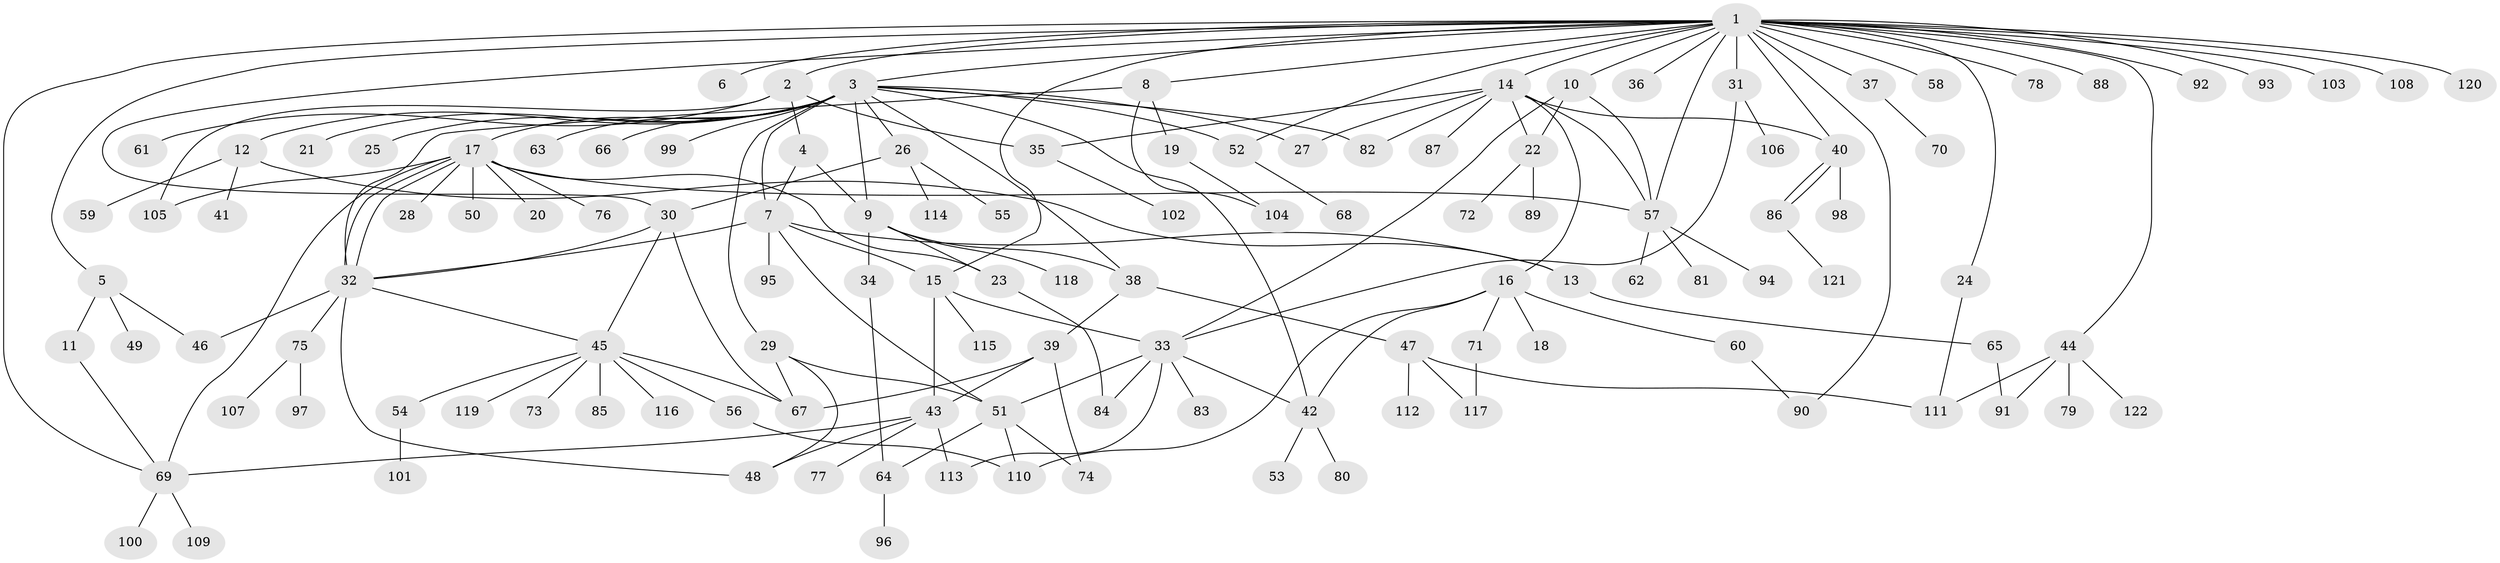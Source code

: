 // Generated by graph-tools (version 1.1) at 2025/48/03/09/25 04:48:14]
// undirected, 122 vertices, 172 edges
graph export_dot {
graph [start="1"]
  node [color=gray90,style=filled];
  1;
  2;
  3;
  4;
  5;
  6;
  7;
  8;
  9;
  10;
  11;
  12;
  13;
  14;
  15;
  16;
  17;
  18;
  19;
  20;
  21;
  22;
  23;
  24;
  25;
  26;
  27;
  28;
  29;
  30;
  31;
  32;
  33;
  34;
  35;
  36;
  37;
  38;
  39;
  40;
  41;
  42;
  43;
  44;
  45;
  46;
  47;
  48;
  49;
  50;
  51;
  52;
  53;
  54;
  55;
  56;
  57;
  58;
  59;
  60;
  61;
  62;
  63;
  64;
  65;
  66;
  67;
  68;
  69;
  70;
  71;
  72;
  73;
  74;
  75;
  76;
  77;
  78;
  79;
  80;
  81;
  82;
  83;
  84;
  85;
  86;
  87;
  88;
  89;
  90;
  91;
  92;
  93;
  94;
  95;
  96;
  97;
  98;
  99;
  100;
  101;
  102;
  103;
  104;
  105;
  106;
  107;
  108;
  109;
  110;
  111;
  112;
  113;
  114;
  115;
  116;
  117;
  118;
  119;
  120;
  121;
  122;
  1 -- 2;
  1 -- 3;
  1 -- 5;
  1 -- 6;
  1 -- 8;
  1 -- 10;
  1 -- 14;
  1 -- 15;
  1 -- 24;
  1 -- 30;
  1 -- 31;
  1 -- 36;
  1 -- 37;
  1 -- 40;
  1 -- 44;
  1 -- 52;
  1 -- 57;
  1 -- 58;
  1 -- 69;
  1 -- 78;
  1 -- 88;
  1 -- 90;
  1 -- 92;
  1 -- 93;
  1 -- 103;
  1 -- 108;
  1 -- 120;
  2 -- 4;
  2 -- 35;
  2 -- 61;
  2 -- 105;
  3 -- 7;
  3 -- 9;
  3 -- 12;
  3 -- 17;
  3 -- 21;
  3 -- 25;
  3 -- 26;
  3 -- 27;
  3 -- 29;
  3 -- 38;
  3 -- 42;
  3 -- 52;
  3 -- 63;
  3 -- 66;
  3 -- 82;
  3 -- 99;
  4 -- 7;
  4 -- 9;
  5 -- 11;
  5 -- 46;
  5 -- 49;
  7 -- 13;
  7 -- 15;
  7 -- 32;
  7 -- 51;
  7 -- 95;
  8 -- 19;
  8 -- 32;
  8 -- 104;
  9 -- 23;
  9 -- 34;
  9 -- 38;
  9 -- 118;
  10 -- 22;
  10 -- 33;
  10 -- 57;
  11 -- 69;
  12 -- 13;
  12 -- 41;
  12 -- 59;
  13 -- 65;
  14 -- 16;
  14 -- 22;
  14 -- 27;
  14 -- 35;
  14 -- 40;
  14 -- 57;
  14 -- 82;
  14 -- 87;
  15 -- 33;
  15 -- 43;
  15 -- 115;
  16 -- 18;
  16 -- 42;
  16 -- 60;
  16 -- 71;
  16 -- 110;
  17 -- 20;
  17 -- 23;
  17 -- 28;
  17 -- 32;
  17 -- 32;
  17 -- 50;
  17 -- 57;
  17 -- 69;
  17 -- 76;
  17 -- 105;
  19 -- 104;
  22 -- 72;
  22 -- 89;
  23 -- 84;
  24 -- 111;
  26 -- 30;
  26 -- 55;
  26 -- 114;
  29 -- 48;
  29 -- 51;
  29 -- 67;
  30 -- 32;
  30 -- 45;
  30 -- 67;
  31 -- 33;
  31 -- 106;
  32 -- 45;
  32 -- 46;
  32 -- 48;
  32 -- 75;
  33 -- 42;
  33 -- 51;
  33 -- 83;
  33 -- 84;
  33 -- 113;
  34 -- 64;
  35 -- 102;
  37 -- 70;
  38 -- 39;
  38 -- 47;
  39 -- 43;
  39 -- 67;
  39 -- 74;
  40 -- 86;
  40 -- 86;
  40 -- 98;
  42 -- 53;
  42 -- 80;
  43 -- 48;
  43 -- 69;
  43 -- 77;
  43 -- 113;
  44 -- 79;
  44 -- 91;
  44 -- 111;
  44 -- 122;
  45 -- 54;
  45 -- 56;
  45 -- 67;
  45 -- 73;
  45 -- 85;
  45 -- 116;
  45 -- 119;
  47 -- 111;
  47 -- 112;
  47 -- 117;
  51 -- 64;
  51 -- 74;
  51 -- 110;
  52 -- 68;
  54 -- 101;
  56 -- 110;
  57 -- 62;
  57 -- 81;
  57 -- 94;
  60 -- 90;
  64 -- 96;
  65 -- 91;
  69 -- 100;
  69 -- 109;
  71 -- 117;
  75 -- 97;
  75 -- 107;
  86 -- 121;
}
